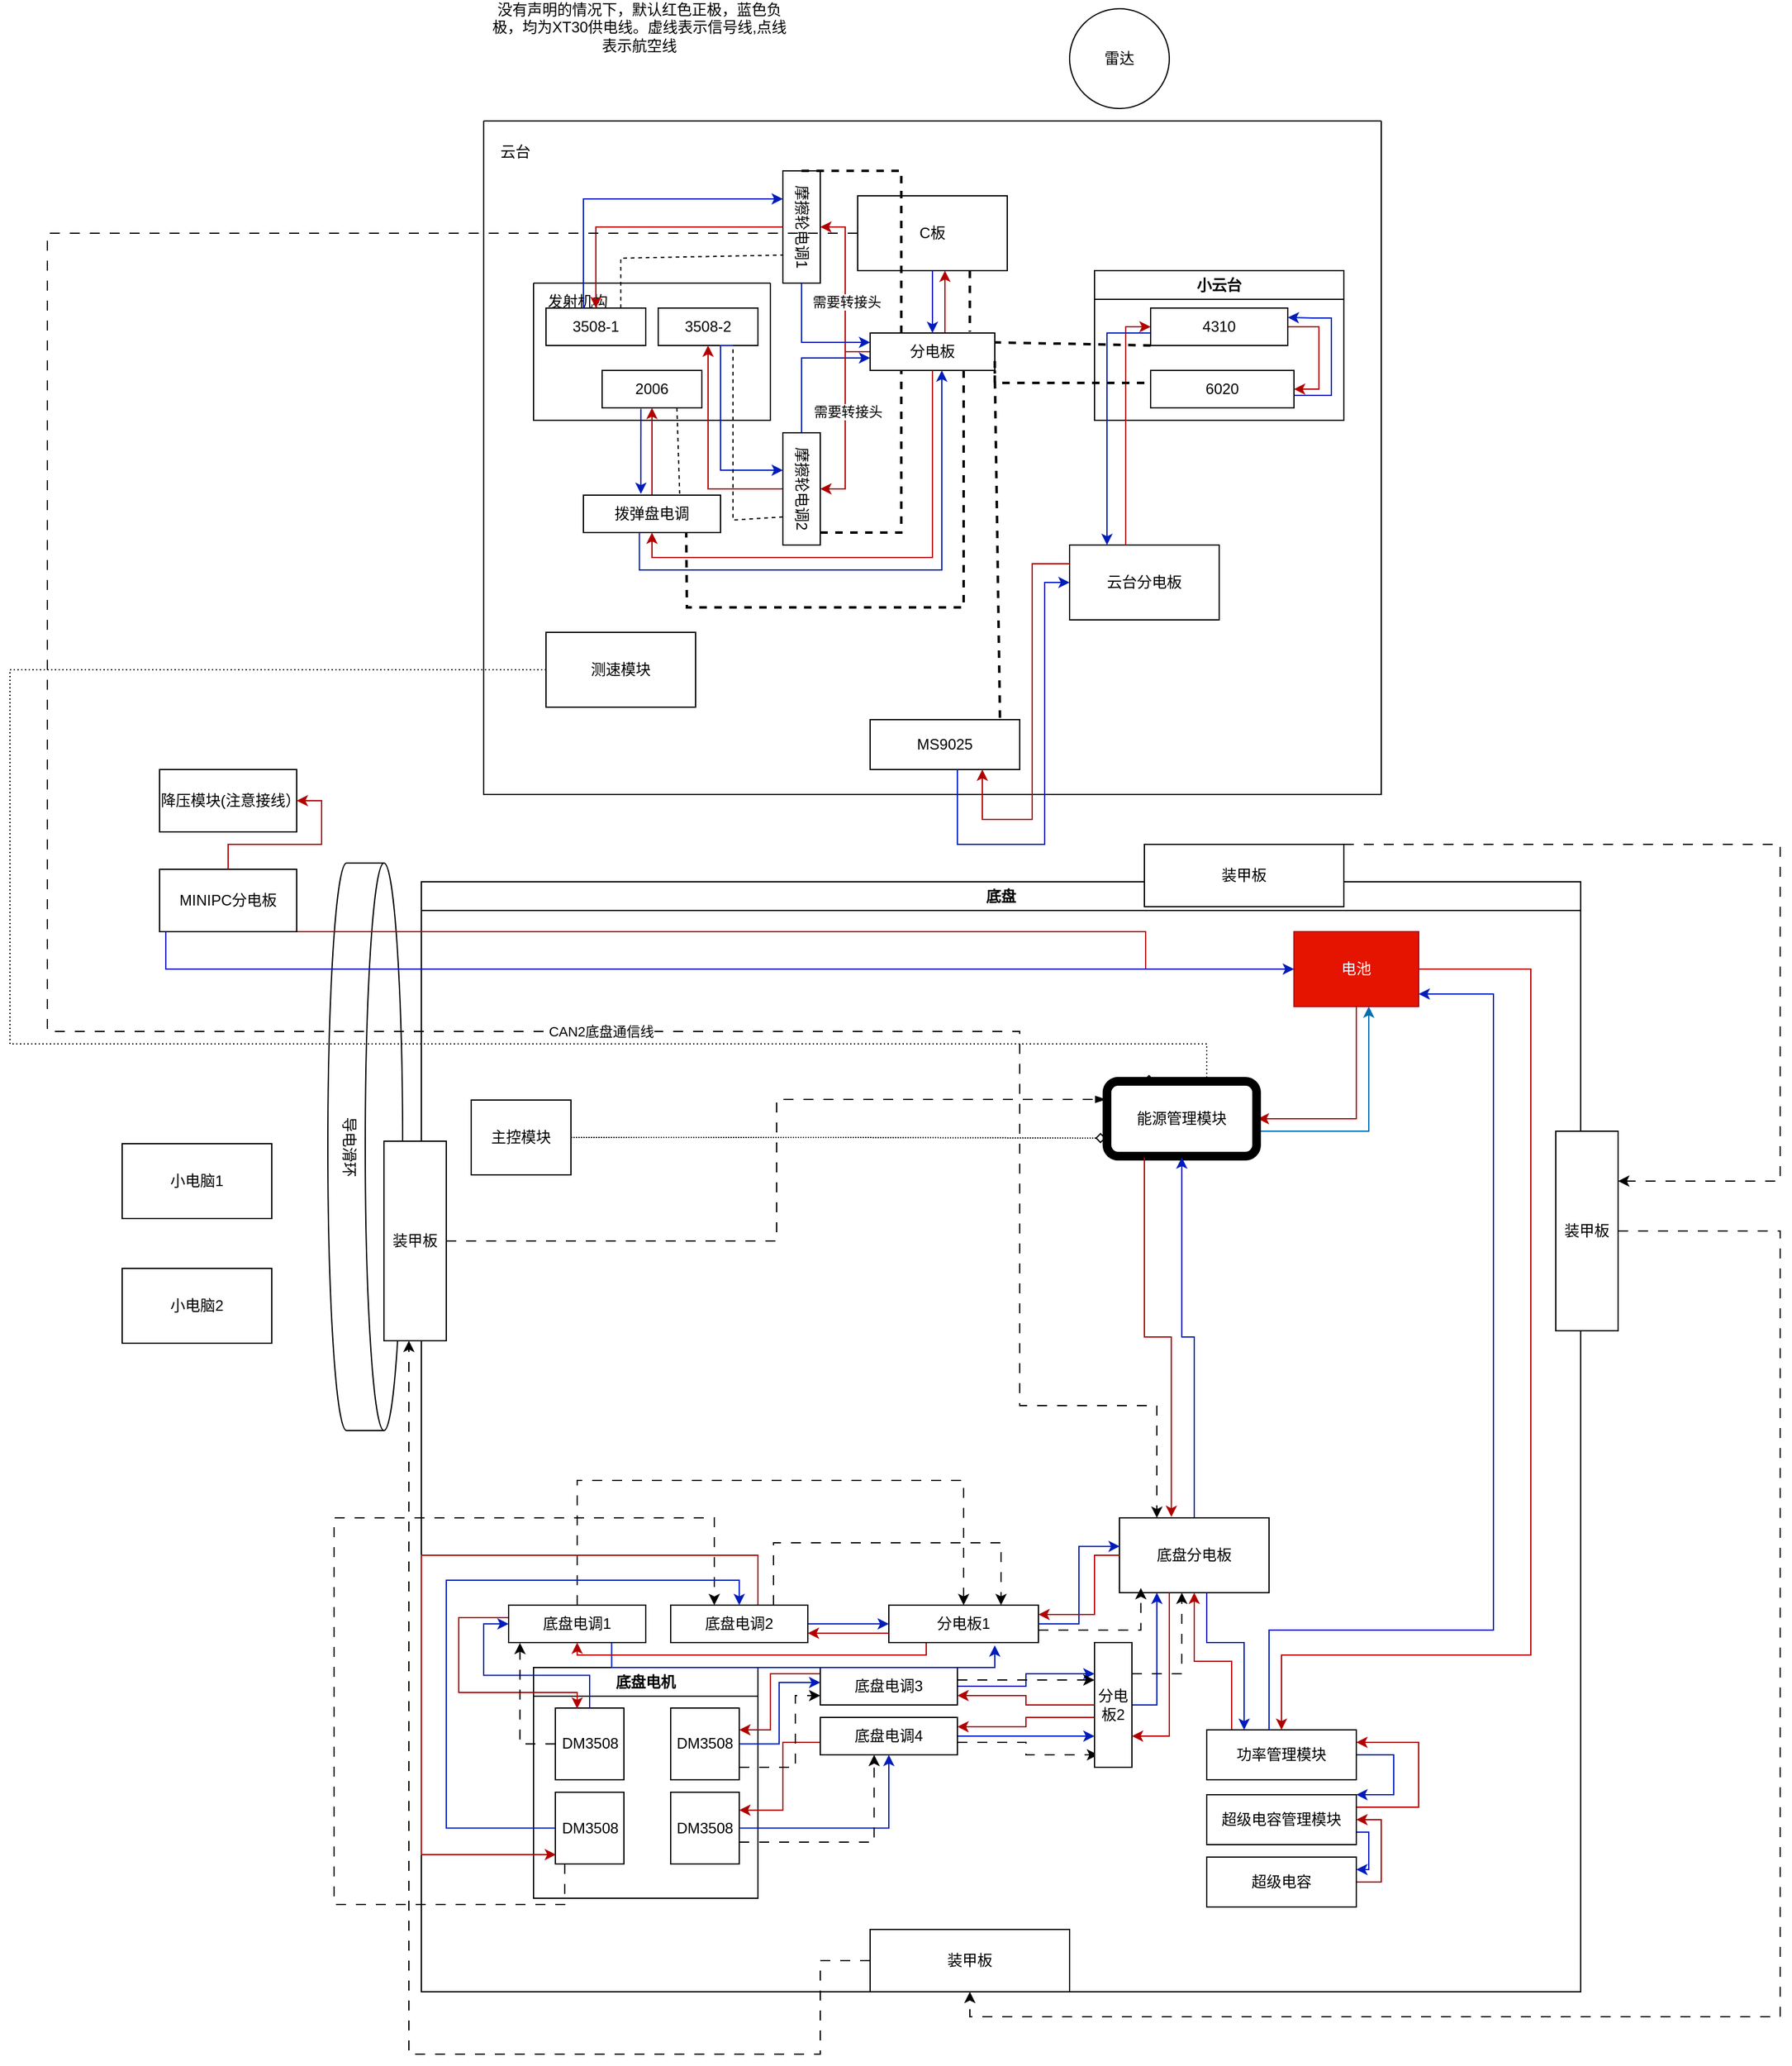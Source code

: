<mxfile version="27.1.6">
  <diagram name="第 1 页" id="aTCW8c7fX1OC72tKNPOs">
    <mxGraphModel dx="2756" dy="808" grid="1" gridSize="10" guides="1" tooltips="1" connect="1" arrows="1" fold="1" page="1" pageScale="1" pageWidth="1654" pageHeight="2336" math="0" shadow="0">
      <root>
        <mxCell id="0" />
        <mxCell id="1" parent="0" />
        <mxCell id="EB4nh91A7E_JD2Sifpeh-33" value="导电滑环" style="shape=cylinder3;whiteSpace=wrap;html=1;boundedLbl=1;backgroundOutline=1;size=15;rotation=90;" vertex="1" parent="1">
          <mxGeometry x="-222.5" y="1062.5" width="455" height="60" as="geometry" />
        </mxCell>
        <mxCell id="6ucZ4N3q14ly0Ma9brnI-1" value="" style="swimlane;startSize=0;" parent="1" vertex="1">
          <mxGeometry x="100" y="270" width="720" height="540" as="geometry" />
        </mxCell>
        <mxCell id="6ucZ4N3q14ly0Ma9brnI-2" value="云台" style="text;html=1;align=center;verticalAlign=middle;resizable=0;points=[];autosize=1;strokeColor=none;fillColor=none;" parent="6ucZ4N3q14ly0Ma9brnI-1" vertex="1">
          <mxGeometry y="10" width="50" height="30" as="geometry" />
        </mxCell>
        <mxCell id="6ucZ4N3q14ly0Ma9brnI-4" value="C板" style="whiteSpace=wrap;html=1;" parent="6ucZ4N3q14ly0Ma9brnI-1" vertex="1">
          <mxGeometry x="300" y="60" width="120" height="60" as="geometry" />
        </mxCell>
        <mxCell id="6ucZ4N3q14ly0Ma9brnI-7" value="" style="swimlane;startSize=0;" parent="6ucZ4N3q14ly0Ma9brnI-1" vertex="1">
          <mxGeometry x="40" y="130" width="190" height="110" as="geometry" />
        </mxCell>
        <mxCell id="6ucZ4N3q14ly0Ma9brnI-5" value="3508-1" style="whiteSpace=wrap;html=1;" parent="6ucZ4N3q14ly0Ma9brnI-7" vertex="1">
          <mxGeometry x="10" y="20" width="80" height="30" as="geometry" />
        </mxCell>
        <mxCell id="6ucZ4N3q14ly0Ma9brnI-6" value="3508-2" style="whiteSpace=wrap;html=1;" parent="6ucZ4N3q14ly0Ma9brnI-7" vertex="1">
          <mxGeometry x="100" y="20" width="80" height="30" as="geometry" />
        </mxCell>
        <mxCell id="6ucZ4N3q14ly0Ma9brnI-8" value="发射机构" style="text;html=1;align=center;verticalAlign=middle;resizable=0;points=[];autosize=1;strokeColor=none;fillColor=none;" parent="6ucZ4N3q14ly0Ma9brnI-7" vertex="1">
          <mxGeometry width="70" height="30" as="geometry" />
        </mxCell>
        <mxCell id="6ucZ4N3q14ly0Ma9brnI-11" value="2006" style="whiteSpace=wrap;html=1;" parent="6ucZ4N3q14ly0Ma9brnI-7" vertex="1">
          <mxGeometry x="55" y="70" width="80" height="30" as="geometry" />
        </mxCell>
        <mxCell id="6ucZ4N3q14ly0Ma9brnI-16" value="小云台" style="swimlane;whiteSpace=wrap;html=1;" parent="6ucZ4N3q14ly0Ma9brnI-1" vertex="1">
          <mxGeometry x="490" y="120" width="200" height="120" as="geometry" />
        </mxCell>
        <mxCell id="6ucZ4N3q14ly0Ma9brnI-37" style="edgeStyle=orthogonalEdgeStyle;rounded=0;orthogonalLoop=1;jettySize=auto;html=1;entryX=1;entryY=0.5;entryDx=0;entryDy=0;exitX=1;exitY=0.5;exitDx=0;exitDy=0;fillColor=#e51400;strokeColor=#B20000;" parent="6ucZ4N3q14ly0Ma9brnI-16" source="6ucZ4N3q14ly0Ma9brnI-17" target="6ucZ4N3q14ly0Ma9brnI-19" edge="1">
          <mxGeometry relative="1" as="geometry" />
        </mxCell>
        <mxCell id="6ucZ4N3q14ly0Ma9brnI-17" value="4310" style="whiteSpace=wrap;html=1;" parent="6ucZ4N3q14ly0Ma9brnI-16" vertex="1">
          <mxGeometry x="45" y="30" width="110" height="30" as="geometry" />
        </mxCell>
        <mxCell id="6ucZ4N3q14ly0Ma9brnI-38" style="edgeStyle=orthogonalEdgeStyle;rounded=0;orthogonalLoop=1;jettySize=auto;html=1;exitX=1;exitY=1;exitDx=0;exitDy=0;entryX=1;entryY=0.25;entryDx=0;entryDy=0;fillColor=#0050ef;strokeColor=#001DBC;" parent="6ucZ4N3q14ly0Ma9brnI-16" source="6ucZ4N3q14ly0Ma9brnI-19" target="6ucZ4N3q14ly0Ma9brnI-17" edge="1">
          <mxGeometry relative="1" as="geometry">
            <Array as="points">
              <mxPoint x="160" y="100" />
              <mxPoint x="190" y="100" />
              <mxPoint x="190" y="38" />
              <mxPoint x="175" y="38" />
            </Array>
          </mxGeometry>
        </mxCell>
        <mxCell id="6ucZ4N3q14ly0Ma9brnI-19" value="6020" style="whiteSpace=wrap;html=1;" parent="6ucZ4N3q14ly0Ma9brnI-16" vertex="1">
          <mxGeometry x="45" y="80" width="115" height="30" as="geometry" />
        </mxCell>
        <mxCell id="6ucZ4N3q14ly0Ma9brnI-26" style="edgeStyle=orthogonalEdgeStyle;rounded=0;orthogonalLoop=1;jettySize=auto;html=1;fillColor=#e51400;strokeColor=#B20000;" parent="6ucZ4N3q14ly0Ma9brnI-1" source="6ucZ4N3q14ly0Ma9brnI-22" target="6ucZ4N3q14ly0Ma9brnI-5" edge="1">
          <mxGeometry relative="1" as="geometry" />
        </mxCell>
        <mxCell id="6ucZ4N3q14ly0Ma9brnI-22" value="摩擦轮电调1" style="whiteSpace=wrap;html=1;rotation=90;" parent="6ucZ4N3q14ly0Ma9brnI-1" vertex="1">
          <mxGeometry x="210" y="70" width="90" height="30" as="geometry" />
        </mxCell>
        <mxCell id="6ucZ4N3q14ly0Ma9brnI-27" style="edgeStyle=orthogonalEdgeStyle;rounded=0;orthogonalLoop=1;jettySize=auto;html=1;entryX=0.5;entryY=1;entryDx=0;entryDy=0;fillColor=#e51400;strokeColor=#B20000;" parent="6ucZ4N3q14ly0Ma9brnI-1" source="6ucZ4N3q14ly0Ma9brnI-23" target="6ucZ4N3q14ly0Ma9brnI-6" edge="1">
          <mxGeometry relative="1" as="geometry" />
        </mxCell>
        <mxCell id="EB4nh91A7E_JD2Sifpeh-8" style="edgeStyle=orthogonalEdgeStyle;rounded=0;orthogonalLoop=1;jettySize=auto;html=1;exitX=0;exitY=0.5;exitDx=0;exitDy=0;fillColor=#0050ef;strokeColor=#001DBC;" edge="1" parent="6ucZ4N3q14ly0Ma9brnI-1" source="6ucZ4N3q14ly0Ma9brnI-23">
          <mxGeometry relative="1" as="geometry">
            <mxPoint x="310" y="190" as="targetPoint" />
            <Array as="points">
              <mxPoint x="255" y="190" />
            </Array>
          </mxGeometry>
        </mxCell>
        <mxCell id="6ucZ4N3q14ly0Ma9brnI-23" value="摩擦轮电调2" style="whiteSpace=wrap;html=1;rotation=90;" parent="6ucZ4N3q14ly0Ma9brnI-1" vertex="1">
          <mxGeometry x="210" y="280" width="90" height="30" as="geometry" />
        </mxCell>
        <mxCell id="6ucZ4N3q14ly0Ma9brnI-31" style="edgeStyle=orthogonalEdgeStyle;rounded=0;orthogonalLoop=1;jettySize=auto;html=1;entryX=0.5;entryY=1;entryDx=0;entryDy=0;fillColor=#e51400;strokeColor=#B20000;" parent="6ucZ4N3q14ly0Ma9brnI-1" source="6ucZ4N3q14ly0Ma9brnI-30" target="6ucZ4N3q14ly0Ma9brnI-11" edge="1">
          <mxGeometry relative="1" as="geometry" />
        </mxCell>
        <mxCell id="6ucZ4N3q14ly0Ma9brnI-30" value="拨弹盘电调" style="whiteSpace=wrap;html=1;" parent="6ucZ4N3q14ly0Ma9brnI-1" vertex="1">
          <mxGeometry x="80" y="300" width="110" height="30" as="geometry" />
        </mxCell>
        <mxCell id="6ucZ4N3q14ly0Ma9brnI-35" style="edgeStyle=orthogonalEdgeStyle;rounded=0;orthogonalLoop=1;jettySize=auto;html=1;entryX=0.25;entryY=1;entryDx=0;entryDy=0;fillColor=#0050ef;strokeColor=#001DBC;" parent="6ucZ4N3q14ly0Ma9brnI-1" source="6ucZ4N3q14ly0Ma9brnI-5" target="6ucZ4N3q14ly0Ma9brnI-22" edge="1">
          <mxGeometry relative="1" as="geometry">
            <Array as="points">
              <mxPoint x="80" y="63" />
            </Array>
          </mxGeometry>
        </mxCell>
        <mxCell id="6ucZ4N3q14ly0Ma9brnI-44" style="edgeStyle=orthogonalEdgeStyle;rounded=0;orthogonalLoop=1;jettySize=auto;html=1;exitX=0.75;exitY=1;exitDx=0;exitDy=0;fillColor=#0050ef;strokeColor=#001DBC;" parent="6ucZ4N3q14ly0Ma9brnI-1" source="6ucZ4N3q14ly0Ma9brnI-6" edge="1">
          <mxGeometry relative="1" as="geometry">
            <mxPoint x="240" y="280" as="targetPoint" />
            <Array as="points">
              <mxPoint x="190" y="180" />
              <mxPoint x="190" y="280" />
              <mxPoint x="240" y="280" />
            </Array>
          </mxGeometry>
        </mxCell>
        <mxCell id="EB4nh91A7E_JD2Sifpeh-4" style="edgeStyle=orthogonalEdgeStyle;rounded=0;orthogonalLoop=1;jettySize=auto;html=1;entryX=0.75;entryY=1;entryDx=0;entryDy=0;exitX=0.408;exitY=1.003;exitDx=0;exitDy=0;exitPerimeter=0;fillColor=#0050ef;strokeColor=#001DBC;" edge="1" parent="6ucZ4N3q14ly0Ma9brnI-1" source="6ucZ4N3q14ly0Ma9brnI-30">
          <mxGeometry relative="1" as="geometry">
            <mxPoint x="113" y="330" as="sourcePoint" />
            <mxPoint x="367.5" y="200" as="targetPoint" />
            <Array as="points">
              <mxPoint x="125" y="360" />
              <mxPoint x="368" y="360" />
            </Array>
          </mxGeometry>
        </mxCell>
        <mxCell id="EB4nh91A7E_JD2Sifpeh-5" style="edgeStyle=orthogonalEdgeStyle;rounded=0;orthogonalLoop=1;jettySize=auto;html=1;exitX=0.389;exitY=1.024;exitDx=0;exitDy=0;exitPerimeter=0;fillColor=#0050ef;strokeColor=#001DBC;" edge="1" parent="6ucZ4N3q14ly0Ma9brnI-1" source="6ucZ4N3q14ly0Ma9brnI-11">
          <mxGeometry relative="1" as="geometry">
            <mxPoint x="126" y="299" as="targetPoint" />
            <Array as="points">
              <mxPoint x="126" y="299" />
            </Array>
          </mxGeometry>
        </mxCell>
        <mxCell id="EB4nh91A7E_JD2Sifpeh-9" value="" style="endArrow=none;dashed=1;html=1;rounded=0;exitX=0.75;exitY=0;exitDx=0;exitDy=0;entryX=0.75;entryY=1;entryDx=0;entryDy=0;" edge="1" parent="6ucZ4N3q14ly0Ma9brnI-1" source="6ucZ4N3q14ly0Ma9brnI-5" target="6ucZ4N3q14ly0Ma9brnI-22">
          <mxGeometry width="50" height="50" relative="1" as="geometry">
            <mxPoint x="340" y="280" as="sourcePoint" />
            <mxPoint x="390" y="230" as="targetPoint" />
            <Array as="points">
              <mxPoint x="110" y="110" />
            </Array>
          </mxGeometry>
        </mxCell>
        <mxCell id="EB4nh91A7E_JD2Sifpeh-10" value="" style="endArrow=none;dashed=1;html=1;rounded=0;entryX=0.75;entryY=1;entryDx=0;entryDy=0;exitX=0.75;exitY=1;exitDx=0;exitDy=0;" edge="1" parent="6ucZ4N3q14ly0Ma9brnI-1" source="6ucZ4N3q14ly0Ma9brnI-23" target="6ucZ4N3q14ly0Ma9brnI-6">
          <mxGeometry width="50" height="50" relative="1" as="geometry">
            <mxPoint x="340" y="280" as="sourcePoint" />
            <mxPoint x="390" y="230" as="targetPoint" />
            <Array as="points">
              <mxPoint x="200" y="320" />
            </Array>
          </mxGeometry>
        </mxCell>
        <mxCell id="EB4nh91A7E_JD2Sifpeh-11" value="" style="endArrow=none;dashed=1;html=1;strokeWidth=2;rounded=0;entryX=0.25;entryY=1;entryDx=0;entryDy=0;" edge="1" parent="6ucZ4N3q14ly0Ma9brnI-1" target="6ucZ4N3q14ly0Ma9brnI-20">
          <mxGeometry width="50" height="50" relative="1" as="geometry">
            <mxPoint x="270" y="330" as="sourcePoint" />
            <mxPoint x="320" y="280" as="targetPoint" />
            <Array as="points">
              <mxPoint x="335" y="330" />
            </Array>
          </mxGeometry>
        </mxCell>
        <mxCell id="EB4nh91A7E_JD2Sifpeh-13" value="" style="endArrow=none;dashed=1;html=1;rounded=0;exitX=0.75;exitY=1;exitDx=0;exitDy=0;entryX=0.702;entryY=-0.037;entryDx=0;entryDy=0;entryPerimeter=0;" edge="1" parent="6ucZ4N3q14ly0Ma9brnI-1" source="6ucZ4N3q14ly0Ma9brnI-11" target="6ucZ4N3q14ly0Ma9brnI-30">
          <mxGeometry width="50" height="50" relative="1" as="geometry">
            <mxPoint x="150" y="172" as="sourcePoint" />
            <mxPoint x="280" y="130" as="targetPoint" />
            <Array as="points" />
          </mxGeometry>
        </mxCell>
        <mxCell id="EB4nh91A7E_JD2Sifpeh-21" value="MS9025" style="whiteSpace=wrap;html=1;" vertex="1" parent="6ucZ4N3q14ly0Ma9brnI-1">
          <mxGeometry x="310" y="480" width="120" height="40" as="geometry" />
        </mxCell>
        <mxCell id="EB4nh91A7E_JD2Sifpeh-63" value="测速模块" style="whiteSpace=wrap;html=1;" vertex="1" parent="6ucZ4N3q14ly0Ma9brnI-1">
          <mxGeometry x="50" y="410" width="120" height="60" as="geometry" />
        </mxCell>
        <mxCell id="EB4nh91A7E_JD2Sifpeh-102" value="云台分电板" style="whiteSpace=wrap;html=1;" vertex="1" parent="6ucZ4N3q14ly0Ma9brnI-1">
          <mxGeometry x="470" y="340" width="120" height="60" as="geometry" />
        </mxCell>
        <mxCell id="6ucZ4N3q14ly0Ma9brnI-29" style="edgeStyle=orthogonalEdgeStyle;rounded=0;orthogonalLoop=1;jettySize=auto;html=1;entryX=0;entryY=0.5;entryDx=0;entryDy=0;fillColor=#e51400;strokeColor=#B20000;" parent="6ucZ4N3q14ly0Ma9brnI-1" target="6ucZ4N3q14ly0Ma9brnI-17" edge="1">
          <mxGeometry relative="1" as="geometry">
            <mxPoint x="515" y="340" as="sourcePoint" />
            <Array as="points">
              <mxPoint x="515" y="340" />
              <mxPoint x="515" y="165" />
            </Array>
          </mxGeometry>
        </mxCell>
        <mxCell id="6ucZ4N3q14ly0Ma9brnI-41" style="edgeStyle=orthogonalEdgeStyle;rounded=0;orthogonalLoop=1;jettySize=auto;html=1;fillColor=#0050ef;strokeColor=#001DBC;" parent="6ucZ4N3q14ly0Ma9brnI-1" source="6ucZ4N3q14ly0Ma9brnI-17" edge="1">
          <mxGeometry relative="1" as="geometry">
            <Array as="points">
              <mxPoint x="500" y="170" />
            </Array>
            <mxPoint x="500" y="340" as="targetPoint" />
          </mxGeometry>
        </mxCell>
        <mxCell id="EB4nh91A7E_JD2Sifpeh-30" style="edgeStyle=orthogonalEdgeStyle;rounded=0;orthogonalLoop=1;jettySize=auto;html=1;fillColor=#0050ef;strokeColor=#001DBC;entryX=0;entryY=0.5;entryDx=0;entryDy=0;" edge="1" parent="6ucZ4N3q14ly0Ma9brnI-1" source="EB4nh91A7E_JD2Sifpeh-21" target="EB4nh91A7E_JD2Sifpeh-102">
          <mxGeometry relative="1" as="geometry">
            <mxPoint x="420" y="670" as="targetPoint" />
            <Array as="points">
              <mxPoint x="380" y="580" />
              <mxPoint x="450" y="580" />
              <mxPoint x="450" y="370" />
            </Array>
          </mxGeometry>
        </mxCell>
        <mxCell id="EB4nh91A7E_JD2Sifpeh-29" style="edgeStyle=orthogonalEdgeStyle;rounded=0;orthogonalLoop=1;jettySize=auto;html=1;entryX=0.75;entryY=1;entryDx=0;entryDy=0;fillColor=#e51400;strokeColor=#B20000;exitX=0;exitY=0.25;exitDx=0;exitDy=0;" edge="1" parent="6ucZ4N3q14ly0Ma9brnI-1" source="EB4nh91A7E_JD2Sifpeh-102" target="EB4nh91A7E_JD2Sifpeh-21">
          <mxGeometry relative="1" as="geometry">
            <Array as="points">
              <mxPoint x="440" y="355" />
              <mxPoint x="440" y="560" />
              <mxPoint x="400" y="560" />
            </Array>
          </mxGeometry>
        </mxCell>
        <mxCell id="6ucZ4N3q14ly0Ma9brnI-24" style="edgeStyle=orthogonalEdgeStyle;rounded=0;orthogonalLoop=1;jettySize=auto;html=1;entryX=0.5;entryY=0;entryDx=0;entryDy=0;fillColor=#e51400;strokeColor=#B20000;" parent="1" source="6ucZ4N3q14ly0Ma9brnI-20" target="6ucZ4N3q14ly0Ma9brnI-22" edge="1">
          <mxGeometry relative="1" as="geometry" />
        </mxCell>
        <mxCell id="EB4nh91A7E_JD2Sifpeh-2" value="需要转接头" style="edgeLabel;html=1;align=center;verticalAlign=middle;resizable=0;points=[];" vertex="1" connectable="0" parent="6ucZ4N3q14ly0Ma9brnI-24">
          <mxGeometry x="-0.133" y="-1" relative="1" as="geometry">
            <mxPoint as="offset" />
          </mxGeometry>
        </mxCell>
        <mxCell id="6ucZ4N3q14ly0Ma9brnI-25" style="edgeStyle=orthogonalEdgeStyle;rounded=0;orthogonalLoop=1;jettySize=auto;html=1;entryX=0.5;entryY=0;entryDx=0;entryDy=0;fillColor=#e51400;strokeColor=#B20000;" parent="1" source="6ucZ4N3q14ly0Ma9brnI-20" target="6ucZ4N3q14ly0Ma9brnI-23" edge="1">
          <mxGeometry relative="1" as="geometry" />
        </mxCell>
        <mxCell id="EB4nh91A7E_JD2Sifpeh-3" value="需要转接头" style="edgeLabel;html=1;align=center;verticalAlign=middle;resizable=0;points=[];" vertex="1" connectable="0" parent="6ucZ4N3q14ly0Ma9brnI-25">
          <mxGeometry x="-0.102" y="2" relative="1" as="geometry">
            <mxPoint as="offset" />
          </mxGeometry>
        </mxCell>
        <mxCell id="6ucZ4N3q14ly0Ma9brnI-32" style="edgeStyle=orthogonalEdgeStyle;rounded=0;orthogonalLoop=1;jettySize=auto;html=1;entryX=0.5;entryY=1;entryDx=0;entryDy=0;fillColor=#e51400;strokeColor=#B20000;" parent="1" source="6ucZ4N3q14ly0Ma9brnI-20" target="6ucZ4N3q14ly0Ma9brnI-30" edge="1">
          <mxGeometry relative="1" as="geometry">
            <Array as="points">
              <mxPoint x="460" y="620" />
              <mxPoint x="235" y="620" />
            </Array>
          </mxGeometry>
        </mxCell>
        <mxCell id="6ucZ4N3q14ly0Ma9brnI-43" style="edgeStyle=orthogonalEdgeStyle;rounded=0;orthogonalLoop=1;jettySize=auto;html=1;fillColor=#e51400;strokeColor=#B20000;" parent="1" source="6ucZ4N3q14ly0Ma9brnI-20" edge="1">
          <mxGeometry relative="1" as="geometry">
            <mxPoint x="470" y="390" as="targetPoint" />
            <Array as="points">
              <mxPoint x="470" y="390" />
            </Array>
          </mxGeometry>
        </mxCell>
        <mxCell id="6ucZ4N3q14ly0Ma9brnI-20" value="分电板" style="whiteSpace=wrap;html=1;" parent="1" vertex="1">
          <mxGeometry x="410" y="440" width="100" height="30" as="geometry" />
        </mxCell>
        <mxCell id="6ucZ4N3q14ly0Ma9brnI-21" style="edgeStyle=orthogonalEdgeStyle;rounded=0;orthogonalLoop=1;jettySize=auto;html=1;fillColor=#0050ef;strokeColor=#001DBC;" parent="1" source="6ucZ4N3q14ly0Ma9brnI-4" target="6ucZ4N3q14ly0Ma9brnI-20" edge="1">
          <mxGeometry relative="1" as="geometry" />
        </mxCell>
        <mxCell id="EB4nh91A7E_JD2Sifpeh-7" style="edgeStyle=orthogonalEdgeStyle;rounded=0;orthogonalLoop=1;jettySize=auto;html=1;entryX=0;entryY=0.25;entryDx=0;entryDy=0;exitX=1;exitY=0.5;exitDx=0;exitDy=0;fillColor=#0050ef;strokeColor=#001DBC;" edge="1" parent="1" source="6ucZ4N3q14ly0Ma9brnI-22" target="6ucZ4N3q14ly0Ma9brnI-20">
          <mxGeometry relative="1" as="geometry" />
        </mxCell>
        <mxCell id="EB4nh91A7E_JD2Sifpeh-12" value="" style="endArrow=none;dashed=1;html=1;strokeWidth=2;rounded=0;entryX=0;entryY=0.5;entryDx=0;entryDy=0;exitX=0.25;exitY=0;exitDx=0;exitDy=0;" edge="1" parent="1" source="6ucZ4N3q14ly0Ma9brnI-20" target="6ucZ4N3q14ly0Ma9brnI-22">
          <mxGeometry width="50" height="50" relative="1" as="geometry">
            <mxPoint x="500" y="690" as="sourcePoint" />
            <mxPoint x="565" y="560" as="targetPoint" />
            <Array as="points">
              <mxPoint x="435" y="310" />
            </Array>
          </mxGeometry>
        </mxCell>
        <mxCell id="EB4nh91A7E_JD2Sifpeh-16" value="" style="endArrow=none;dashed=1;html=1;strokeWidth=2;rounded=0;entryX=0.75;entryY=1;entryDx=0;entryDy=0;exitX=0.75;exitY=1;exitDx=0;exitDy=0;" edge="1" parent="1" source="6ucZ4N3q14ly0Ma9brnI-20" target="6ucZ4N3q14ly0Ma9brnI-30">
          <mxGeometry width="50" height="50" relative="1" as="geometry">
            <mxPoint x="280" y="730" as="sourcePoint" />
            <mxPoint x="345" y="600" as="targetPoint" />
            <Array as="points">
              <mxPoint x="485" y="660" />
              <mxPoint x="263" y="660" />
            </Array>
          </mxGeometry>
        </mxCell>
        <mxCell id="EB4nh91A7E_JD2Sifpeh-17" value="" style="endArrow=none;dashed=1;html=1;strokeWidth=2;rounded=0;entryX=1;entryY=0.25;entryDx=0;entryDy=0;exitX=0;exitY=1;exitDx=0;exitDy=0;" edge="1" parent="1" source="6ucZ4N3q14ly0Ma9brnI-17" target="6ucZ4N3q14ly0Ma9brnI-20">
          <mxGeometry width="50" height="50" relative="1" as="geometry">
            <mxPoint x="695" y="497" as="sourcePoint" />
            <mxPoint x="630" y="390" as="targetPoint" />
            <Array as="points" />
          </mxGeometry>
        </mxCell>
        <mxCell id="EB4nh91A7E_JD2Sifpeh-18" value="" style="endArrow=none;dashed=1;html=1;strokeWidth=2;rounded=0;entryX=1;entryY=0.75;entryDx=0;entryDy=0;" edge="1" parent="1" target="6ucZ4N3q14ly0Ma9brnI-20">
          <mxGeometry width="50" height="50" relative="1" as="geometry">
            <mxPoint x="630" y="480" as="sourcePoint" />
            <mxPoint x="640" y="480" as="targetPoint" />
            <Array as="points">
              <mxPoint x="510" y="480" />
            </Array>
          </mxGeometry>
        </mxCell>
        <mxCell id="EB4nh91A7E_JD2Sifpeh-20" value="" style="endArrow=none;dashed=1;html=1;strokeWidth=2;rounded=0;exitX=0.75;exitY=1;exitDx=0;exitDy=0;" edge="1" parent="1" source="6ucZ4N3q14ly0Ma9brnI-4">
          <mxGeometry width="50" height="50" relative="1" as="geometry">
            <mxPoint x="615" y="352" as="sourcePoint" />
            <mxPoint x="490" y="439" as="targetPoint" />
            <Array as="points" />
          </mxGeometry>
        </mxCell>
        <mxCell id="EB4nh91A7E_JD2Sifpeh-23" value="" style="endArrow=none;dashed=1;html=1;strokeWidth=2;rounded=0;entryX=1;entryY=1;entryDx=0;entryDy=0;exitX=0.868;exitY=-0.037;exitDx=0;exitDy=0;exitPerimeter=0;" edge="1" parent="1" source="EB4nh91A7E_JD2Sifpeh-21" target="6ucZ4N3q14ly0Ma9brnI-20">
          <mxGeometry width="50" height="50" relative="1" as="geometry">
            <mxPoint x="470" y="850" as="sourcePoint" />
            <mxPoint x="535" y="720" as="targetPoint" />
            <Array as="points" />
          </mxGeometry>
        </mxCell>
        <mxCell id="EB4nh91A7E_JD2Sifpeh-24" value="底盘" style="swimlane;whiteSpace=wrap;html=1;" vertex="1" parent="1">
          <mxGeometry x="50" y="880" width="930" height="890" as="geometry" />
        </mxCell>
        <mxCell id="EB4nh91A7E_JD2Sifpeh-28" style="edgeStyle=orthogonalEdgeStyle;rounded=0;orthogonalLoop=1;jettySize=auto;html=1;entryX=1;entryY=0.25;entryDx=0;entryDy=0;fillColor=#e51400;strokeColor=#B20000;" edge="1" parent="EB4nh91A7E_JD2Sifpeh-24" target="EB4nh91A7E_JD2Sifpeh-27">
          <mxGeometry relative="1" as="geometry">
            <mxPoint x="700" y="77.5" as="sourcePoint" />
            <mxPoint x="460" y="92.5" as="targetPoint" />
            <Array as="points">
              <mxPoint x="700" y="70" />
              <mxPoint x="581" y="70" />
              <mxPoint x="581" y="40" />
              <mxPoint x="-140" y="40" />
              <mxPoint x="-140" y="2" />
            </Array>
          </mxGeometry>
        </mxCell>
        <mxCell id="EB4nh91A7E_JD2Sifpeh-35" style="edgeStyle=orthogonalEdgeStyle;rounded=0;orthogonalLoop=1;jettySize=auto;html=1;entryX=1;entryY=0.5;entryDx=0;entryDy=0;exitX=0.5;exitY=1;exitDx=0;exitDy=0;fillColor=#e51400;strokeColor=#B20000;" edge="1" parent="EB4nh91A7E_JD2Sifpeh-24" source="EB4nh91A7E_JD2Sifpeh-25" target="EB4nh91A7E_JD2Sifpeh-34">
          <mxGeometry relative="1" as="geometry" />
        </mxCell>
        <mxCell id="EB4nh91A7E_JD2Sifpeh-25" value="电池" style="whiteSpace=wrap;html=1;fillColor=#e51400;fontColor=#ffffff;strokeColor=#B20000;" vertex="1" parent="EB4nh91A7E_JD2Sifpeh-24">
          <mxGeometry x="700" y="40" width="100" height="60" as="geometry" />
        </mxCell>
        <mxCell id="EB4nh91A7E_JD2Sifpeh-31" style="edgeStyle=orthogonalEdgeStyle;rounded=0;orthogonalLoop=1;jettySize=auto;html=1;fillColor=#0050ef;strokeColor=#001DBC;" edge="1" parent="EB4nh91A7E_JD2Sifpeh-24">
          <mxGeometry relative="1" as="geometry">
            <mxPoint x="-205" y="20.0" as="sourcePoint" />
            <mxPoint x="700" y="70" as="targetPoint" />
            <Array as="points">
              <mxPoint x="700" y="70" />
            </Array>
          </mxGeometry>
        </mxCell>
        <mxCell id="EB4nh91A7E_JD2Sifpeh-36" style="edgeStyle=orthogonalEdgeStyle;rounded=0;orthogonalLoop=1;jettySize=auto;html=1;fillColor=#1ba1e2;strokeColor=#006EAF;" edge="1" parent="EB4nh91A7E_JD2Sifpeh-24" source="EB4nh91A7E_JD2Sifpeh-34">
          <mxGeometry relative="1" as="geometry">
            <mxPoint x="760" y="100" as="targetPoint" />
            <Array as="points">
              <mxPoint x="760" y="200" />
              <mxPoint x="760" y="100" />
            </Array>
          </mxGeometry>
        </mxCell>
        <mxCell id="EB4nh91A7E_JD2Sifpeh-34" value="能源管理模块" style="rounded=1;whiteSpace=wrap;html=1;glass=0;strokeWidth=7;perimeterSpacing=1;" vertex="1" parent="EB4nh91A7E_JD2Sifpeh-24">
          <mxGeometry x="550" y="160" width="120" height="60" as="geometry" />
        </mxCell>
        <mxCell id="EB4nh91A7E_JD2Sifpeh-38" style="edgeStyle=orthogonalEdgeStyle;rounded=0;orthogonalLoop=1;jettySize=auto;html=1;entryX=0;entryY=0.75;entryDx=0;entryDy=0;endArrow=diamond;endFill=0;dashed=1;dashPattern=1 1;" edge="1" parent="EB4nh91A7E_JD2Sifpeh-24" source="EB4nh91A7E_JD2Sifpeh-37" target="EB4nh91A7E_JD2Sifpeh-34">
          <mxGeometry relative="1" as="geometry" />
        </mxCell>
        <mxCell id="EB4nh91A7E_JD2Sifpeh-37" value="主控模块" style="rounded=0;whiteSpace=wrap;html=1;" vertex="1" parent="EB4nh91A7E_JD2Sifpeh-24">
          <mxGeometry x="40" y="175" width="80" height="60" as="geometry" />
        </mxCell>
        <mxCell id="EB4nh91A7E_JD2Sifpeh-43" value="装甲板" style="whiteSpace=wrap;html=1;" vertex="1" parent="EB4nh91A7E_JD2Sifpeh-24">
          <mxGeometry x="-30" y="208" width="50" height="160" as="geometry" />
        </mxCell>
        <mxCell id="EB4nh91A7E_JD2Sifpeh-40" style="edgeStyle=orthogonalEdgeStyle;rounded=0;orthogonalLoop=1;jettySize=auto;html=1;entryX=0;entryY=0.25;entryDx=0;entryDy=0;endArrow=blockThin;endFill=1;dashed=1;dashPattern=8 8;exitX=1;exitY=0.5;exitDx=0;exitDy=0;" edge="1" parent="EB4nh91A7E_JD2Sifpeh-24" source="EB4nh91A7E_JD2Sifpeh-43" target="EB4nh91A7E_JD2Sifpeh-34">
          <mxGeometry relative="1" as="geometry">
            <mxPoint x="10" y="170" as="sourcePoint" />
          </mxGeometry>
        </mxCell>
        <mxCell id="EB4nh91A7E_JD2Sifpeh-113" style="edgeStyle=orthogonalEdgeStyle;rounded=0;orthogonalLoop=1;jettySize=auto;html=1;exitX=0;exitY=0.5;exitDx=0;exitDy=0;dashed=1;dashPattern=8 8;" edge="1" parent="EB4nh91A7E_JD2Sifpeh-24" source="EB4nh91A7E_JD2Sifpeh-46" target="EB4nh91A7E_JD2Sifpeh-43">
          <mxGeometry relative="1" as="geometry">
            <Array as="points">
              <mxPoint x="320" y="865" />
              <mxPoint x="320" y="940" />
              <mxPoint x="-10" y="940" />
            </Array>
          </mxGeometry>
        </mxCell>
        <mxCell id="EB4nh91A7E_JD2Sifpeh-46" value="装甲板" style="whiteSpace=wrap;html=1;" vertex="1" parent="EB4nh91A7E_JD2Sifpeh-24">
          <mxGeometry x="360" y="840" width="160" height="50" as="geometry" />
        </mxCell>
        <mxCell id="EB4nh91A7E_JD2Sifpeh-133" style="edgeStyle=orthogonalEdgeStyle;rounded=0;orthogonalLoop=1;jettySize=auto;html=1;entryX=0.5;entryY=1;entryDx=0;entryDy=0;fillColor=#0050ef;strokeColor=#001DBC;" edge="1" parent="EB4nh91A7E_JD2Sifpeh-24" source="EB4nh91A7E_JD2Sifpeh-119" target="EB4nh91A7E_JD2Sifpeh-34">
          <mxGeometry relative="1" as="geometry" />
        </mxCell>
        <mxCell id="EB4nh91A7E_JD2Sifpeh-119" value="底盘分电板" style="whiteSpace=wrap;html=1;" vertex="1" parent="EB4nh91A7E_JD2Sifpeh-24">
          <mxGeometry x="560" y="510" width="120" height="60" as="geometry" />
        </mxCell>
        <mxCell id="EB4nh91A7E_JD2Sifpeh-115" style="edgeStyle=orthogonalEdgeStyle;rounded=0;orthogonalLoop=1;jettySize=auto;html=1;entryX=0.5;entryY=0;entryDx=0;entryDy=0;dashed=1;dashPattern=8 8;" edge="1" parent="EB4nh91A7E_JD2Sifpeh-24">
          <mxGeometry relative="1" as="geometry">
            <mxPoint x="115.048" y="787.5" as="sourcePoint" />
            <mxPoint x="235" y="580" as="targetPoint" />
            <Array as="points">
              <mxPoint x="115" y="820" />
              <mxPoint x="-70" y="820" />
              <mxPoint x="-70" y="510" />
              <mxPoint x="235" y="510" />
            </Array>
          </mxGeometry>
        </mxCell>
        <mxCell id="EB4nh91A7E_JD2Sifpeh-134" style="edgeStyle=orthogonalEdgeStyle;rounded=0;orthogonalLoop=1;jettySize=auto;html=1;entryX=0.347;entryY=-0.012;entryDx=0;entryDy=0;entryPerimeter=0;fillColor=#e51400;strokeColor=#B20000;" edge="1" parent="EB4nh91A7E_JD2Sifpeh-24" source="EB4nh91A7E_JD2Sifpeh-34" target="EB4nh91A7E_JD2Sifpeh-119">
          <mxGeometry relative="1" as="geometry">
            <Array as="points">
              <mxPoint x="580" y="365" />
              <mxPoint x="602" y="365" />
            </Array>
          </mxGeometry>
        </mxCell>
        <mxCell id="EB4nh91A7E_JD2Sifpeh-32" value="没有声明的情况下，默认红色正极，蓝色负极，均为XT30供电线。虚线表示信号线,点线表示航空线" style="text;html=1;align=center;verticalAlign=middle;whiteSpace=wrap;rounded=0;" vertex="1" parent="1">
          <mxGeometry x="100" y="180" width="250" height="30" as="geometry" />
        </mxCell>
        <mxCell id="EB4nh91A7E_JD2Sifpeh-114" style="edgeStyle=orthogonalEdgeStyle;rounded=0;orthogonalLoop=1;jettySize=auto;html=1;entryX=1;entryY=0.25;entryDx=0;entryDy=0;exitX=1;exitY=0;exitDx=0;exitDy=0;dashed=1;dashPattern=8 8;" edge="1" parent="1" source="EB4nh91A7E_JD2Sifpeh-41" target="EB4nh91A7E_JD2Sifpeh-44">
          <mxGeometry relative="1" as="geometry">
            <Array as="points">
              <mxPoint x="1140" y="850" />
              <mxPoint x="1140" y="1120" />
            </Array>
          </mxGeometry>
        </mxCell>
        <mxCell id="EB4nh91A7E_JD2Sifpeh-41" value="装甲板" style="whiteSpace=wrap;html=1;" vertex="1" parent="1">
          <mxGeometry x="630" y="850" width="160" height="50" as="geometry" />
        </mxCell>
        <mxCell id="EB4nh91A7E_JD2Sifpeh-53" value="底盘电机" style="swimlane;whiteSpace=wrap;html=1;" vertex="1" parent="1">
          <mxGeometry x="140" y="1510" width="180" height="185" as="geometry" />
        </mxCell>
        <mxCell id="EB4nh91A7E_JD2Sifpeh-54" value="DM3508" style="whiteSpace=wrap;html=1;" vertex="1" parent="EB4nh91A7E_JD2Sifpeh-53">
          <mxGeometry x="17.5" y="32.5" width="55" height="57.5" as="geometry" />
        </mxCell>
        <mxCell id="EB4nh91A7E_JD2Sifpeh-55" value="DM3508" style="whiteSpace=wrap;html=1;" vertex="1" parent="EB4nh91A7E_JD2Sifpeh-53">
          <mxGeometry x="110" y="32.5" width="55" height="57.5" as="geometry" />
        </mxCell>
        <mxCell id="EB4nh91A7E_JD2Sifpeh-56" value="DM3508" style="whiteSpace=wrap;html=1;" vertex="1" parent="EB4nh91A7E_JD2Sifpeh-53">
          <mxGeometry x="17.5" y="100" width="55" height="57.5" as="geometry" />
        </mxCell>
        <mxCell id="EB4nh91A7E_JD2Sifpeh-57" value="DM3508" style="whiteSpace=wrap;html=1;" vertex="1" parent="EB4nh91A7E_JD2Sifpeh-53">
          <mxGeometry x="110" y="100" width="55" height="57.5" as="geometry" />
        </mxCell>
        <mxCell id="EB4nh91A7E_JD2Sifpeh-62" style="edgeStyle=orthogonalEdgeStyle;rounded=0;orthogonalLoop=1;jettySize=auto;html=1;fillColor=#0050ef;strokeColor=#001DBC;" edge="1" parent="1" source="EB4nh91A7E_JD2Sifpeh-57" target="EB4nh91A7E_JD2Sifpeh-60">
          <mxGeometry relative="1" as="geometry">
            <Array as="points">
              <mxPoint x="425" y="1639" />
            </Array>
          </mxGeometry>
        </mxCell>
        <mxCell id="EB4nh91A7E_JD2Sifpeh-67" style="edgeStyle=orthogonalEdgeStyle;rounded=0;orthogonalLoop=1;jettySize=auto;html=1;entryX=0;entryY=0.75;entryDx=0;entryDy=0;fillColor=#0050ef;strokeColor=#001DBC;" edge="1" parent="1" source="EB4nh91A7E_JD2Sifpeh-60" target="EB4nh91A7E_JD2Sifpeh-65">
          <mxGeometry relative="1" as="geometry" />
        </mxCell>
        <mxCell id="EB4nh91A7E_JD2Sifpeh-70" style="edgeStyle=orthogonalEdgeStyle;rounded=0;orthogonalLoop=1;jettySize=auto;html=1;entryX=1;entryY=0.25;entryDx=0;entryDy=0;fillColor=#e51400;strokeColor=#B20000;" edge="1" parent="1" source="EB4nh91A7E_JD2Sifpeh-60" target="EB4nh91A7E_JD2Sifpeh-57">
          <mxGeometry relative="1" as="geometry">
            <Array as="points">
              <mxPoint x="340" y="1570" />
              <mxPoint x="340" y="1624" />
            </Array>
          </mxGeometry>
        </mxCell>
        <mxCell id="EB4nh91A7E_JD2Sifpeh-130" style="edgeStyle=orthogonalEdgeStyle;rounded=0;orthogonalLoop=1;jettySize=auto;html=1;entryX=0.096;entryY=0.9;entryDx=0;entryDy=0;entryPerimeter=0;dashed=1;dashPattern=8 8;" edge="1" parent="1" source="EB4nh91A7E_JD2Sifpeh-60" target="EB4nh91A7E_JD2Sifpeh-65">
          <mxGeometry relative="1" as="geometry">
            <Array as="points">
              <mxPoint x="535" y="1570" />
              <mxPoint x="535" y="1580" />
            </Array>
          </mxGeometry>
        </mxCell>
        <mxCell id="EB4nh91A7E_JD2Sifpeh-60" value="底盘电调4" style="whiteSpace=wrap;html=1;" vertex="1" parent="1">
          <mxGeometry x="370" y="1550" width="110" height="30" as="geometry" />
        </mxCell>
        <mxCell id="EB4nh91A7E_JD2Sifpeh-66" style="edgeStyle=orthogonalEdgeStyle;rounded=0;orthogonalLoop=1;jettySize=auto;html=1;entryX=0;entryY=0.25;entryDx=0;entryDy=0;fillColor=#0050ef;strokeColor=#001DBC;" edge="1" parent="1" source="EB4nh91A7E_JD2Sifpeh-61" target="EB4nh91A7E_JD2Sifpeh-65">
          <mxGeometry relative="1" as="geometry" />
        </mxCell>
        <mxCell id="EB4nh91A7E_JD2Sifpeh-71" style="edgeStyle=orthogonalEdgeStyle;rounded=0;orthogonalLoop=1;jettySize=auto;html=1;fillColor=#e51400;strokeColor=#B20000;exitX=0.073;exitY=0.104;exitDx=0;exitDy=0;exitPerimeter=0;" edge="1" parent="1" source="EB4nh91A7E_JD2Sifpeh-61">
          <mxGeometry relative="1" as="geometry">
            <mxPoint x="305" y="1560" as="targetPoint" />
            <Array as="points">
              <mxPoint x="370" y="1513" />
              <mxPoint x="370" y="1515" />
              <mxPoint x="330" y="1515" />
              <mxPoint x="330" y="1560" />
            </Array>
          </mxGeometry>
        </mxCell>
        <mxCell id="EB4nh91A7E_JD2Sifpeh-61" value="底盘电调3" style="whiteSpace=wrap;html=1;" vertex="1" parent="1">
          <mxGeometry x="370" y="1510" width="110" height="30" as="geometry" />
        </mxCell>
        <mxCell id="EB4nh91A7E_JD2Sifpeh-78" style="edgeStyle=orthogonalEdgeStyle;rounded=0;orthogonalLoop=1;jettySize=auto;html=1;fillColor=#e51400;strokeColor=#B20000;" edge="1" parent="1" source="EB4nh91A7E_JD2Sifpeh-58">
          <mxGeometry relative="1" as="geometry">
            <mxPoint x="175" y="1543" as="targetPoint" />
            <Array as="points">
              <mxPoint x="80" y="1470" />
              <mxPoint x="80" y="1530" />
              <mxPoint x="175" y="1530" />
              <mxPoint x="175" y="1543" />
            </Array>
          </mxGeometry>
        </mxCell>
        <mxCell id="EB4nh91A7E_JD2Sifpeh-85" style="edgeStyle=orthogonalEdgeStyle;rounded=0;orthogonalLoop=1;jettySize=auto;html=1;entryX=0.707;entryY=1.076;entryDx=0;entryDy=0;exitX=0.75;exitY=1;exitDx=0;exitDy=0;entryPerimeter=0;fillColor=#0050ef;strokeColor=#001DBC;" edge="1" parent="1">
          <mxGeometry relative="1" as="geometry">
            <mxPoint x="202.66" y="1490" as="sourcePoint" />
            <mxPoint x="510.0" y="1492.28" as="targetPoint" />
            <Array as="points">
              <mxPoint x="203" y="1510" />
              <mxPoint x="510" y="1510" />
            </Array>
          </mxGeometry>
        </mxCell>
        <mxCell id="EB4nh91A7E_JD2Sifpeh-135" style="edgeStyle=orthogonalEdgeStyle;rounded=0;orthogonalLoop=1;jettySize=auto;html=1;entryX=0.5;entryY=0;entryDx=0;entryDy=0;exitX=0.5;exitY=0;exitDx=0;exitDy=0;dashed=1;dashPattern=8 8;" edge="1" parent="1" source="EB4nh91A7E_JD2Sifpeh-58" target="EB4nh91A7E_JD2Sifpeh-79">
          <mxGeometry relative="1" as="geometry">
            <Array as="points">
              <mxPoint x="175" y="1360" />
              <mxPoint x="485" y="1360" />
            </Array>
          </mxGeometry>
        </mxCell>
        <mxCell id="EB4nh91A7E_JD2Sifpeh-58" value="底盘电调1" style="whiteSpace=wrap;html=1;" vertex="1" parent="1">
          <mxGeometry x="120" y="1460" width="110" height="30" as="geometry" />
        </mxCell>
        <mxCell id="EB4nh91A7E_JD2Sifpeh-75" style="edgeStyle=orthogonalEdgeStyle;rounded=0;orthogonalLoop=1;jettySize=auto;html=1;fillColor=#e51400;strokeColor=#B20000;" edge="1" parent="1" source="EB4nh91A7E_JD2Sifpeh-59">
          <mxGeometry relative="1" as="geometry">
            <mxPoint x="158" y="1660" as="targetPoint" />
            <Array as="points">
              <mxPoint x="320" y="1420" />
              <mxPoint x="50" y="1420" />
              <mxPoint x="50" y="1660" />
              <mxPoint x="157" y="1660" />
            </Array>
          </mxGeometry>
        </mxCell>
        <mxCell id="EB4nh91A7E_JD2Sifpeh-80" style="edgeStyle=orthogonalEdgeStyle;rounded=0;orthogonalLoop=1;jettySize=auto;html=1;entryX=0;entryY=0.5;entryDx=0;entryDy=0;fillColor=#0050ef;strokeColor=#001DBC;" edge="1" parent="1" source="EB4nh91A7E_JD2Sifpeh-59" target="EB4nh91A7E_JD2Sifpeh-79">
          <mxGeometry relative="1" as="geometry" />
        </mxCell>
        <mxCell id="EB4nh91A7E_JD2Sifpeh-136" style="edgeStyle=orthogonalEdgeStyle;rounded=0;orthogonalLoop=1;jettySize=auto;html=1;entryX=0.75;entryY=0;entryDx=0;entryDy=0;exitX=0.75;exitY=0;exitDx=0;exitDy=0;dashed=1;dashPattern=8 8;" edge="1" parent="1" source="EB4nh91A7E_JD2Sifpeh-59" target="EB4nh91A7E_JD2Sifpeh-79">
          <mxGeometry relative="1" as="geometry">
            <Array as="points">
              <mxPoint x="332" y="1410" />
              <mxPoint x="515" y="1410" />
            </Array>
          </mxGeometry>
        </mxCell>
        <mxCell id="EB4nh91A7E_JD2Sifpeh-59" value="底盘电调2" style="whiteSpace=wrap;html=1;" vertex="1" parent="1">
          <mxGeometry x="250" y="1460" width="110" height="30" as="geometry" />
        </mxCell>
        <mxCell id="EB4nh91A7E_JD2Sifpeh-64" style="edgeStyle=orthogonalEdgeStyle;rounded=0;orthogonalLoop=1;jettySize=auto;html=1;entryX=0.25;entryY=0;entryDx=0;entryDy=0;dashed=1;dashPattern=1 2;endArrow=diamond;endFill=0;" edge="1" parent="1" source="EB4nh91A7E_JD2Sifpeh-63" target="EB4nh91A7E_JD2Sifpeh-34">
          <mxGeometry relative="1" as="geometry">
            <Array as="points">
              <mxPoint x="-280" y="710" />
              <mxPoint x="-280" y="1010" />
              <mxPoint x="680" y="1010" />
            </Array>
          </mxGeometry>
        </mxCell>
        <mxCell id="EB4nh91A7E_JD2Sifpeh-68" style="edgeStyle=orthogonalEdgeStyle;rounded=0;orthogonalLoop=1;jettySize=auto;html=1;entryX=1;entryY=0.75;entryDx=0;entryDy=0;fillColor=#e51400;strokeColor=#B20000;" edge="1" parent="1" source="EB4nh91A7E_JD2Sifpeh-65" target="EB4nh91A7E_JD2Sifpeh-61">
          <mxGeometry relative="1" as="geometry" />
        </mxCell>
        <mxCell id="EB4nh91A7E_JD2Sifpeh-69" style="edgeStyle=orthogonalEdgeStyle;rounded=0;orthogonalLoop=1;jettySize=auto;html=1;entryX=1;entryY=0.25;entryDx=0;entryDy=0;fillColor=#e51400;strokeColor=#B20000;" edge="1" parent="1" source="EB4nh91A7E_JD2Sifpeh-65" target="EB4nh91A7E_JD2Sifpeh-60">
          <mxGeometry relative="1" as="geometry">
            <Array as="points">
              <mxPoint x="535" y="1550" />
              <mxPoint x="535" y="1558" />
            </Array>
          </mxGeometry>
        </mxCell>
        <mxCell id="EB4nh91A7E_JD2Sifpeh-122" style="edgeStyle=orthogonalEdgeStyle;rounded=0;orthogonalLoop=1;jettySize=auto;html=1;exitX=1;exitY=0.5;exitDx=0;exitDy=0;fillColor=#0050ef;strokeColor=#001DBC;" edge="1" parent="1" source="EB4nh91A7E_JD2Sifpeh-65">
          <mxGeometry relative="1" as="geometry">
            <mxPoint x="640" y="1450" as="targetPoint" />
            <Array as="points">
              <mxPoint x="640" y="1540" />
              <mxPoint x="640" y="1450" />
            </Array>
          </mxGeometry>
        </mxCell>
        <mxCell id="EB4nh91A7E_JD2Sifpeh-65" value="分电板2" style="whiteSpace=wrap;html=1;" vertex="1" parent="1">
          <mxGeometry x="590" y="1490" width="30" height="100" as="geometry" />
        </mxCell>
        <mxCell id="EB4nh91A7E_JD2Sifpeh-72" style="edgeStyle=orthogonalEdgeStyle;rounded=0;orthogonalLoop=1;jettySize=auto;html=1;fillColor=#0050ef;strokeColor=#001DBC;" edge="1" parent="1" source="EB4nh91A7E_JD2Sifpeh-55">
          <mxGeometry relative="1" as="geometry">
            <mxPoint x="370" y="1522" as="targetPoint" />
            <Array as="points">
              <mxPoint x="337" y="1571" />
              <mxPoint x="337" y="1522" />
            </Array>
          </mxGeometry>
        </mxCell>
        <mxCell id="EB4nh91A7E_JD2Sifpeh-73" style="edgeStyle=orthogonalEdgeStyle;rounded=0;orthogonalLoop=1;jettySize=auto;html=1;entryX=0;entryY=0.5;entryDx=0;entryDy=0;fillColor=#0050ef;strokeColor=#001DBC;" edge="1" parent="1" source="EB4nh91A7E_JD2Sifpeh-54" target="EB4nh91A7E_JD2Sifpeh-58">
          <mxGeometry relative="1" as="geometry" />
        </mxCell>
        <mxCell id="EB4nh91A7E_JD2Sifpeh-74" style="edgeStyle=orthogonalEdgeStyle;rounded=0;orthogonalLoop=1;jettySize=auto;html=1;entryX=0.5;entryY=0;entryDx=0;entryDy=0;fillColor=#0050ef;strokeColor=#001DBC;" edge="1" parent="1" source="EB4nh91A7E_JD2Sifpeh-56" target="EB4nh91A7E_JD2Sifpeh-59">
          <mxGeometry relative="1" as="geometry">
            <Array as="points">
              <mxPoint x="70" y="1639" />
              <mxPoint x="70" y="1440" />
              <mxPoint x="305" y="1440" />
            </Array>
          </mxGeometry>
        </mxCell>
        <mxCell id="EB4nh91A7E_JD2Sifpeh-82" style="edgeStyle=orthogonalEdgeStyle;rounded=0;orthogonalLoop=1;jettySize=auto;html=1;entryX=1;entryY=0.75;entryDx=0;entryDy=0;fillColor=#e51400;strokeColor=#B20000;" edge="1" parent="1" source="EB4nh91A7E_JD2Sifpeh-79" target="EB4nh91A7E_JD2Sifpeh-59">
          <mxGeometry relative="1" as="geometry">
            <Array as="points">
              <mxPoint x="393" y="1483" />
            </Array>
          </mxGeometry>
        </mxCell>
        <mxCell id="EB4nh91A7E_JD2Sifpeh-123" style="edgeStyle=orthogonalEdgeStyle;rounded=0;orthogonalLoop=1;jettySize=auto;html=1;entryX=0.5;entryY=1;entryDx=0;entryDy=0;exitX=0.25;exitY=1;exitDx=0;exitDy=0;fillColor=#e51400;strokeColor=#B20000;" edge="1" parent="1" source="EB4nh91A7E_JD2Sifpeh-79" target="EB4nh91A7E_JD2Sifpeh-58">
          <mxGeometry relative="1" as="geometry">
            <Array as="points">
              <mxPoint x="455" y="1500" />
              <mxPoint x="175" y="1500" />
            </Array>
          </mxGeometry>
        </mxCell>
        <mxCell id="EB4nh91A7E_JD2Sifpeh-79" value="分电板1" style="whiteSpace=wrap;html=1;" vertex="1" parent="1">
          <mxGeometry x="425" y="1460" width="120" height="30" as="geometry" />
        </mxCell>
        <mxCell id="EB4nh91A7E_JD2Sifpeh-88" value="雷达" style="ellipse;whiteSpace=wrap;html=1;" vertex="1" parent="1">
          <mxGeometry x="570" y="180" width="80" height="80" as="geometry" />
        </mxCell>
        <mxCell id="EB4nh91A7E_JD2Sifpeh-103" style="edgeStyle=orthogonalEdgeStyle;rounded=0;orthogonalLoop=1;jettySize=auto;html=1;entryX=1;entryY=0.5;entryDx=0;entryDy=0;exitX=1;exitY=0.5;exitDx=0;exitDy=0;fillColor=#e51400;strokeColor=#B20000;" edge="1" parent="1" source="EB4nh91A7E_JD2Sifpeh-49" target="EB4nh91A7E_JD2Sifpeh-48">
          <mxGeometry relative="1" as="geometry" />
        </mxCell>
        <mxCell id="EB4nh91A7E_JD2Sifpeh-49" value="超级电容" style="whiteSpace=wrap;html=1;" vertex="1" parent="1">
          <mxGeometry x="680" y="1662" width="120" height="40" as="geometry" />
        </mxCell>
        <mxCell id="EB4nh91A7E_JD2Sifpeh-104" style="edgeStyle=orthogonalEdgeStyle;rounded=0;orthogonalLoop=1;jettySize=auto;html=1;entryX=1;entryY=0.5;entryDx=0;entryDy=0;fillColor=#e51400;strokeColor=#B20000;" edge="1" parent="1">
          <mxGeometry relative="1" as="geometry">
            <mxPoint x="800" y="1622" as="sourcePoint" />
            <mxPoint x="800" y="1570" as="targetPoint" />
            <Array as="points">
              <mxPoint x="850" y="1622" />
              <mxPoint x="850" y="1570" />
            </Array>
          </mxGeometry>
        </mxCell>
        <mxCell id="EB4nh91A7E_JD2Sifpeh-105" style="edgeStyle=orthogonalEdgeStyle;rounded=0;orthogonalLoop=1;jettySize=auto;html=1;entryX=1;entryY=0.25;entryDx=0;entryDy=0;exitX=1;exitY=0.75;exitDx=0;exitDy=0;fillColor=#0050ef;strokeColor=#001DBC;" edge="1" parent="1" source="EB4nh91A7E_JD2Sifpeh-48" target="EB4nh91A7E_JD2Sifpeh-49">
          <mxGeometry relative="1" as="geometry">
            <mxPoint x="810" y="1680" as="targetPoint" />
            <Array as="points">
              <mxPoint x="810" y="1642" />
              <mxPoint x="810" y="1672" />
            </Array>
          </mxGeometry>
        </mxCell>
        <mxCell id="EB4nh91A7E_JD2Sifpeh-48" value="超级电容管理模块" style="whiteSpace=wrap;html=1;" vertex="1" parent="1">
          <mxGeometry x="680" y="1612" width="120" height="40" as="geometry" />
        </mxCell>
        <mxCell id="EB4nh91A7E_JD2Sifpeh-120" style="edgeStyle=orthogonalEdgeStyle;rounded=0;orthogonalLoop=1;jettySize=auto;html=1;entryX=0.5;entryY=1;entryDx=0;entryDy=0;fillColor=#e51400;strokeColor=#B20000;" edge="1" parent="1" source="EB4nh91A7E_JD2Sifpeh-51" target="EB4nh91A7E_JD2Sifpeh-119">
          <mxGeometry relative="1" as="geometry">
            <Array as="points">
              <mxPoint x="700" y="1505" />
              <mxPoint x="670" y="1505" />
            </Array>
          </mxGeometry>
        </mxCell>
        <mxCell id="EB4nh91A7E_JD2Sifpeh-127" style="edgeStyle=orthogonalEdgeStyle;rounded=0;orthogonalLoop=1;jettySize=auto;html=1;entryX=1;entryY=0;entryDx=0;entryDy=0;exitX=1;exitY=0.5;exitDx=0;exitDy=0;fillColor=#0050ef;strokeColor=#001DBC;" edge="1" parent="1" source="EB4nh91A7E_JD2Sifpeh-51" target="EB4nh91A7E_JD2Sifpeh-48">
          <mxGeometry relative="1" as="geometry">
            <Array as="points">
              <mxPoint x="830" y="1580" />
              <mxPoint x="830" y="1612" />
            </Array>
          </mxGeometry>
        </mxCell>
        <mxCell id="EB4nh91A7E_JD2Sifpeh-51" value="功率管理模块" style="rounded=0;whiteSpace=wrap;html=1;" vertex="1" parent="1">
          <mxGeometry x="680" y="1560" width="120" height="40" as="geometry" />
        </mxCell>
        <mxCell id="EB4nh91A7E_JD2Sifpeh-91" value="小电脑1" style="whiteSpace=wrap;html=1;" vertex="1" parent="1">
          <mxGeometry x="-190" y="1090" width="120" height="60" as="geometry" />
        </mxCell>
        <mxCell id="EB4nh91A7E_JD2Sifpeh-92" value="小电脑2" style="whiteSpace=wrap;html=1;" vertex="1" parent="1">
          <mxGeometry x="-190" y="1190" width="120" height="60" as="geometry" />
        </mxCell>
        <mxCell id="EB4nh91A7E_JD2Sifpeh-107" style="edgeStyle=orthogonalEdgeStyle;rounded=0;orthogonalLoop=1;jettySize=auto;html=1;fillColor=#e51400;strokeColor=#B20000;" edge="1" parent="1" source="EB4nh91A7E_JD2Sifpeh-25">
          <mxGeometry relative="1" as="geometry">
            <mxPoint x="740" y="1560" as="targetPoint" />
            <Array as="points">
              <mxPoint x="940" y="950" />
              <mxPoint x="940" y="1500" />
              <mxPoint x="740" y="1500" />
            </Array>
          </mxGeometry>
        </mxCell>
        <mxCell id="EB4nh91A7E_JD2Sifpeh-110" style="edgeStyle=orthogonalEdgeStyle;rounded=0;orthogonalLoop=1;jettySize=auto;html=1;fillColor=#0050ef;strokeColor=#001DBC;" edge="1" parent="1" source="EB4nh91A7E_JD2Sifpeh-51">
          <mxGeometry relative="1" as="geometry">
            <mxPoint x="850" y="970" as="targetPoint" />
            <Array as="points">
              <mxPoint x="730" y="1480" />
              <mxPoint x="910" y="1480" />
              <mxPoint x="910" y="970" />
              <mxPoint x="850" y="970" />
            </Array>
          </mxGeometry>
        </mxCell>
        <mxCell id="EB4nh91A7E_JD2Sifpeh-27" value="MINIPC分电板" style="whiteSpace=wrap;html=1;" vertex="1" parent="1">
          <mxGeometry x="-160" y="870" width="110" height="50" as="geometry" />
        </mxCell>
        <mxCell id="EB4nh91A7E_JD2Sifpeh-95" style="edgeStyle=orthogonalEdgeStyle;rounded=0;orthogonalLoop=1;jettySize=auto;html=1;entryX=1;entryY=0.5;entryDx=0;entryDy=0;fillColor=#e51400;strokeColor=#B20000;" edge="1" parent="1" source="EB4nh91A7E_JD2Sifpeh-27" target="EB4nh91A7E_JD2Sifpeh-94">
          <mxGeometry relative="1" as="geometry" />
        </mxCell>
        <mxCell id="EB4nh91A7E_JD2Sifpeh-94" value="降压模块(注意接线）" style="whiteSpace=wrap;html=1;" vertex="1" parent="1">
          <mxGeometry x="-160" y="790" width="110" height="50" as="geometry" />
        </mxCell>
        <mxCell id="EB4nh91A7E_JD2Sifpeh-112" style="edgeStyle=orthogonalEdgeStyle;rounded=0;orthogonalLoop=1;jettySize=auto;html=1;entryX=0.5;entryY=1;entryDx=0;entryDy=0;dashed=1;dashPattern=8 8;" edge="1" parent="1" source="EB4nh91A7E_JD2Sifpeh-44" target="EB4nh91A7E_JD2Sifpeh-46">
          <mxGeometry relative="1" as="geometry">
            <Array as="points">
              <mxPoint x="1140" y="1160" />
              <mxPoint x="1140" y="1790" />
              <mxPoint x="490" y="1790" />
            </Array>
          </mxGeometry>
        </mxCell>
        <mxCell id="EB4nh91A7E_JD2Sifpeh-44" value="装甲板" style="whiteSpace=wrap;html=1;" vertex="1" parent="1">
          <mxGeometry x="960" y="1080" width="50" height="160" as="geometry" />
        </mxCell>
        <mxCell id="EB4nh91A7E_JD2Sifpeh-118" style="edgeStyle=orthogonalEdgeStyle;rounded=0;orthogonalLoop=1;jettySize=auto;html=1;entryX=0.083;entryY=1.01;entryDx=0;entryDy=0;entryPerimeter=0;exitX=0;exitY=0.5;exitDx=0;exitDy=0;dashed=1;dashPattern=8 8;" edge="1" parent="1" source="EB4nh91A7E_JD2Sifpeh-54" target="EB4nh91A7E_JD2Sifpeh-58">
          <mxGeometry relative="1" as="geometry" />
        </mxCell>
        <mxCell id="EB4nh91A7E_JD2Sifpeh-121" style="edgeStyle=orthogonalEdgeStyle;rounded=0;orthogonalLoop=1;jettySize=auto;html=1;entryX=0.002;entryY=0.381;entryDx=0;entryDy=0;entryPerimeter=0;fillColor=#0050ef;strokeColor=#001DBC;" edge="1" parent="1" source="EB4nh91A7E_JD2Sifpeh-79" target="EB4nh91A7E_JD2Sifpeh-119">
          <mxGeometry relative="1" as="geometry" />
        </mxCell>
        <mxCell id="EB4nh91A7E_JD2Sifpeh-124" style="edgeStyle=orthogonalEdgeStyle;rounded=0;orthogonalLoop=1;jettySize=auto;html=1;entryX=1;entryY=0.25;entryDx=0;entryDy=0;fillColor=#e51400;strokeColor=#B20000;" edge="1" parent="1" source="EB4nh91A7E_JD2Sifpeh-119" target="EB4nh91A7E_JD2Sifpeh-79">
          <mxGeometry relative="1" as="geometry">
            <Array as="points">
              <mxPoint x="590" y="1420" />
              <mxPoint x="590" y="1468" />
            </Array>
          </mxGeometry>
        </mxCell>
        <mxCell id="EB4nh91A7E_JD2Sifpeh-125" style="edgeStyle=orthogonalEdgeStyle;rounded=0;orthogonalLoop=1;jettySize=auto;html=1;entryX=1;entryY=0.75;entryDx=0;entryDy=0;fillColor=#e51400;strokeColor=#B20000;" edge="1" parent="1" source="EB4nh91A7E_JD2Sifpeh-119" target="EB4nh91A7E_JD2Sifpeh-65">
          <mxGeometry relative="1" as="geometry">
            <Array as="points">
              <mxPoint x="650" y="1565" />
            </Array>
          </mxGeometry>
        </mxCell>
        <mxCell id="EB4nh91A7E_JD2Sifpeh-126" style="edgeStyle=orthogonalEdgeStyle;rounded=0;orthogonalLoop=1;jettySize=auto;html=1;fillColor=#0050ef;strokeColor=#001DBC;" edge="1" parent="1" source="EB4nh91A7E_JD2Sifpeh-119">
          <mxGeometry relative="1" as="geometry">
            <mxPoint x="710" y="1560" as="targetPoint" />
            <Array as="points">
              <mxPoint x="680" y="1490" />
              <mxPoint x="710" y="1490" />
            </Array>
          </mxGeometry>
        </mxCell>
        <mxCell id="EB4nh91A7E_JD2Sifpeh-128" style="edgeStyle=orthogonalEdgeStyle;rounded=0;orthogonalLoop=1;jettySize=auto;html=1;entryX=0;entryY=0.75;entryDx=0;entryDy=0;dashed=1;dashPattern=8 8;" edge="1" parent="1" source="EB4nh91A7E_JD2Sifpeh-55" target="EB4nh91A7E_JD2Sifpeh-61">
          <mxGeometry relative="1" as="geometry">
            <Array as="points">
              <mxPoint x="350" y="1590" />
              <mxPoint x="350" y="1532" />
            </Array>
          </mxGeometry>
        </mxCell>
        <mxCell id="EB4nh91A7E_JD2Sifpeh-129" style="edgeStyle=orthogonalEdgeStyle;rounded=0;orthogonalLoop=1;jettySize=auto;html=1;entryX=0.393;entryY=1;entryDx=0;entryDy=0;entryPerimeter=0;dashed=1;dashPattern=8 8;" edge="1" parent="1" source="EB4nh91A7E_JD2Sifpeh-57" target="EB4nh91A7E_JD2Sifpeh-60">
          <mxGeometry relative="1" as="geometry">
            <Array as="points">
              <mxPoint x="413" y="1650" />
            </Array>
          </mxGeometry>
        </mxCell>
        <mxCell id="EB4nh91A7E_JD2Sifpeh-131" style="edgeStyle=orthogonalEdgeStyle;rounded=0;orthogonalLoop=1;jettySize=auto;html=1;dashed=1;dashPattern=8 8;" edge="1" parent="1" source="EB4nh91A7E_JD2Sifpeh-61" target="EB4nh91A7E_JD2Sifpeh-65">
          <mxGeometry relative="1" as="geometry">
            <mxPoint x="590" y="1520" as="targetPoint" />
            <Array as="points">
              <mxPoint x="510" y="1520" />
              <mxPoint x="510" y="1520" />
            </Array>
          </mxGeometry>
        </mxCell>
        <mxCell id="EB4nh91A7E_JD2Sifpeh-137" style="edgeStyle=orthogonalEdgeStyle;rounded=0;orthogonalLoop=1;jettySize=auto;html=1;entryX=0.143;entryY=0.938;entryDx=0;entryDy=0;entryPerimeter=0;dashed=1;dashPattern=8 8;" edge="1" parent="1" source="EB4nh91A7E_JD2Sifpeh-79" target="EB4nh91A7E_JD2Sifpeh-119">
          <mxGeometry relative="1" as="geometry">
            <Array as="points">
              <mxPoint x="627" y="1480" />
            </Array>
          </mxGeometry>
        </mxCell>
        <mxCell id="EB4nh91A7E_JD2Sifpeh-138" style="edgeStyle=orthogonalEdgeStyle;rounded=0;orthogonalLoop=1;jettySize=auto;html=1;entryX=0.417;entryY=1;entryDx=0;entryDy=0;entryPerimeter=0;exitX=1;exitY=0.25;exitDx=0;exitDy=0;dashed=1;dashPattern=8 8;" edge="1" parent="1" source="EB4nh91A7E_JD2Sifpeh-65" target="EB4nh91A7E_JD2Sifpeh-119">
          <mxGeometry relative="1" as="geometry" />
        </mxCell>
        <mxCell id="EB4nh91A7E_JD2Sifpeh-140" style="edgeStyle=orthogonalEdgeStyle;rounded=0;orthogonalLoop=1;jettySize=auto;html=1;entryX=0.25;entryY=0;entryDx=0;entryDy=0;dashed=1;dashPattern=8 8;" edge="1" parent="1" source="6ucZ4N3q14ly0Ma9brnI-4" target="EB4nh91A7E_JD2Sifpeh-119">
          <mxGeometry relative="1" as="geometry">
            <Array as="points">
              <mxPoint x="-250" y="360" />
              <mxPoint x="-250" y="1000" />
              <mxPoint x="530" y="1000" />
              <mxPoint x="530" y="1300" />
              <mxPoint x="640" y="1300" />
            </Array>
          </mxGeometry>
        </mxCell>
        <mxCell id="EB4nh91A7E_JD2Sifpeh-141" value="CAN2底盘通信线" style="edgeLabel;html=1;align=center;verticalAlign=middle;resizable=0;points=[];" vertex="1" connectable="0" parent="EB4nh91A7E_JD2Sifpeh-140">
          <mxGeometry x="0.349" relative="1" as="geometry">
            <mxPoint as="offset" />
          </mxGeometry>
        </mxCell>
      </root>
    </mxGraphModel>
  </diagram>
</mxfile>
